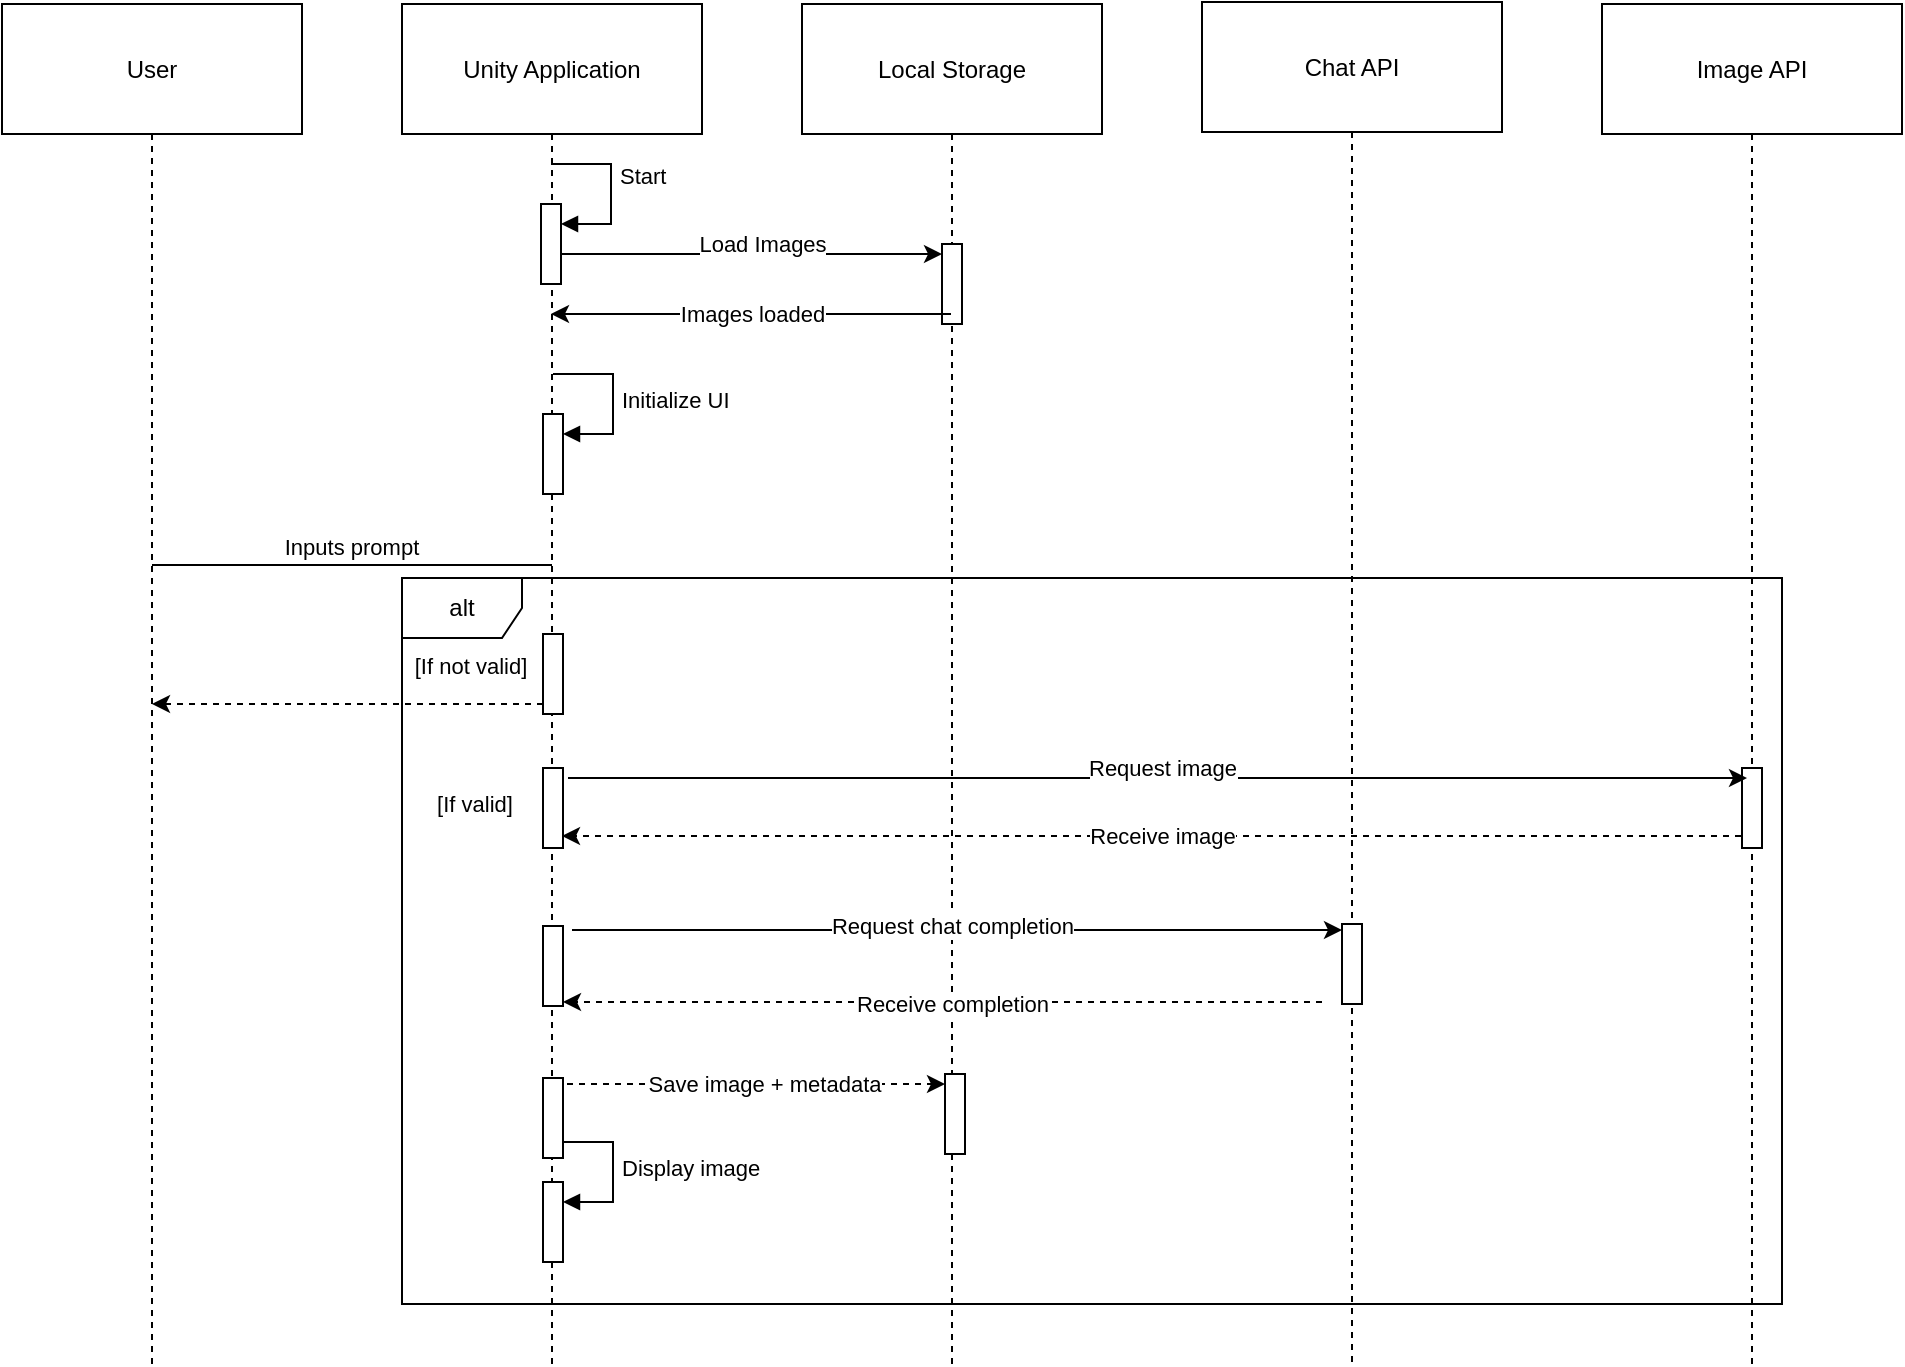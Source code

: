 <mxfile version="24.6.3" type="github">
  <diagram name="Side-1" id="yz6Vw2iaq-_fXURlhGz3">
    <mxGraphModel dx="1424" dy="2025" grid="1" gridSize="10" guides="1" tooltips="1" connect="1" arrows="1" fold="1" page="1" pageScale="1" pageWidth="827" pageHeight="1169" math="0" shadow="0">
      <root>
        <mxCell id="0" />
        <mxCell id="1" parent="0" />
        <mxCell id="2" value="User" style="shape=umlLifeline;perimeter=lifelinePerimeter;whiteSpace=wrap;container=1;dropTarget=0;collapsible=0;recursiveResize=0;outlineConnect=0;portConstraint=eastwest;newEdgeStyle={&quot;edgeStyle&quot;:&quot;elbowEdgeStyle&quot;,&quot;elbow&quot;:&quot;vertical&quot;,&quot;curved&quot;:0,&quot;rounded&quot;:0};size=65;" parent="1" vertex="1">
          <mxGeometry width="150" height="680" as="geometry" />
        </mxCell>
        <mxCell id="u5HD4lcB7NiAjP-5w02Q-15" value="&lt;div&gt;Load Images&lt;/div&gt;" style="edgeStyle=elbowEdgeStyle;rounded=0;orthogonalLoop=1;jettySize=auto;html=1;elbow=vertical;curved=0;entryX=0;entryY=0;entryDx=0;entryDy=5;entryPerimeter=0;" parent="1" source="3" target="u5HD4lcB7NiAjP-5w02Q-38" edge="1">
          <mxGeometry x="0.079" y="5" relative="1" as="geometry">
            <mxPoint x="300" y="130" as="sourcePoint" />
            <mxPoint x="460" y="130" as="targetPoint" />
            <mxPoint as="offset" />
          </mxGeometry>
        </mxCell>
        <mxCell id="3" value="Unity Application" style="shape=umlLifeline;perimeter=lifelinePerimeter;whiteSpace=wrap;container=1;dropTarget=0;collapsible=0;recursiveResize=0;outlineConnect=0;portConstraint=eastwest;newEdgeStyle={&quot;edgeStyle&quot;:&quot;elbowEdgeStyle&quot;,&quot;elbow&quot;:&quot;vertical&quot;,&quot;curved&quot;:0,&quot;rounded&quot;:0};size=65;" parent="1" vertex="1">
          <mxGeometry x="200" width="150" height="680" as="geometry" />
        </mxCell>
        <mxCell id="u5HD4lcB7NiAjP-5w02Q-22" value="" style="html=1;points=[[0,0,0,0,5],[0,1,0,0,-5],[1,0,0,0,5],[1,1,0,0,-5]];perimeter=orthogonalPerimeter;outlineConnect=0;targetShapes=umlLifeline;portConstraint=eastwest;newEdgeStyle={&quot;curved&quot;:0,&quot;rounded&quot;:0};" parent="3" vertex="1">
          <mxGeometry x="69.5" y="100" width="10" height="40" as="geometry" />
        </mxCell>
        <mxCell id="u5HD4lcB7NiAjP-5w02Q-23" value="&lt;div&gt;Start&lt;/div&gt;&lt;div&gt;&lt;br&gt;&lt;/div&gt;" style="html=1;align=left;spacingLeft=2;endArrow=block;rounded=0;edgeStyle=orthogonalEdgeStyle;curved=0;rounded=0;" parent="3" target="u5HD4lcB7NiAjP-5w02Q-22" edge="1">
          <mxGeometry relative="1" as="geometry">
            <mxPoint x="74.5" y="80" as="sourcePoint" />
            <Array as="points">
              <mxPoint x="104.5" y="110" />
            </Array>
          </mxGeometry>
        </mxCell>
        <mxCell id="4" value="Local Storage" style="shape=umlLifeline;perimeter=lifelinePerimeter;whiteSpace=wrap;container=1;dropTarget=0;collapsible=0;recursiveResize=0;outlineConnect=0;portConstraint=eastwest;newEdgeStyle={&quot;edgeStyle&quot;:&quot;elbowEdgeStyle&quot;,&quot;elbow&quot;:&quot;vertical&quot;,&quot;curved&quot;:0,&quot;rounded&quot;:0};size=65;" parent="1" vertex="1">
          <mxGeometry x="400" width="150" height="680" as="geometry" />
        </mxCell>
        <mxCell id="u5HD4lcB7NiAjP-5w02Q-38" value="" style="html=1;points=[[0,0,0,0,5],[0,1,0,0,-5],[1,0,0,0,5],[1,1,0,0,-5]];perimeter=orthogonalPerimeter;outlineConnect=0;targetShapes=umlLifeline;portConstraint=eastwest;newEdgeStyle={&quot;curved&quot;:0,&quot;rounded&quot;:0};" parent="4" vertex="1">
          <mxGeometry x="70" y="120" width="10" height="40" as="geometry" />
        </mxCell>
        <mxCell id="5" value="Chat API" style="shape=umlLifeline;perimeter=lifelinePerimeter;whiteSpace=wrap;container=1;dropTarget=0;collapsible=0;recursiveResize=0;outlineConnect=0;portConstraint=eastwest;newEdgeStyle={&quot;edgeStyle&quot;:&quot;elbowEdgeStyle&quot;,&quot;elbow&quot;:&quot;vertical&quot;,&quot;curved&quot;:0,&quot;rounded&quot;:0};size=65;" parent="1" vertex="1">
          <mxGeometry x="600" y="-1" width="150" height="681" as="geometry" />
        </mxCell>
        <mxCell id="u5HD4lcB7NiAjP-5w02Q-48" value="" style="html=1;points=[[0,0,0,0,5],[0,1,0,0,-5],[1,0,0,0,5],[1,1,0,0,-5]];perimeter=orthogonalPerimeter;outlineConnect=0;targetShapes=umlLifeline;portConstraint=eastwest;newEdgeStyle={&quot;curved&quot;:0,&quot;rounded&quot;:0};" parent="5" vertex="1">
          <mxGeometry x="70" y="461" width="10" height="40" as="geometry" />
        </mxCell>
        <mxCell id="6" value="Image API" style="shape=umlLifeline;perimeter=lifelinePerimeter;whiteSpace=wrap;container=1;dropTarget=0;collapsible=0;recursiveResize=0;outlineConnect=0;portConstraint=eastwest;newEdgeStyle={&quot;edgeStyle&quot;:&quot;elbowEdgeStyle&quot;,&quot;elbow&quot;:&quot;vertical&quot;,&quot;curved&quot;:0,&quot;rounded&quot;:0};size=65;" parent="1" vertex="1">
          <mxGeometry x="800" width="150" height="680" as="geometry" />
        </mxCell>
        <mxCell id="u5HD4lcB7NiAjP-5w02Q-35" value="" style="html=1;points=[[0,0,0,0,5],[0,1,0,0,-5],[1,0,0,0,5],[1,1,0,0,-5]];perimeter=orthogonalPerimeter;outlineConnect=0;targetShapes=umlLifeline;portConstraint=eastwest;newEdgeStyle={&quot;curved&quot;:0,&quot;rounded&quot;:0};" parent="6" vertex="1">
          <mxGeometry x="70" y="382" width="10" height="40" as="geometry" />
        </mxCell>
        <mxCell id="u5HD4lcB7NiAjP-5w02Q-18" value="Inputs prompt" style="verticalAlign=bottom;endArrow=block;edgeStyle=elbowEdgeStyle;elbow=vertical;curved=0;rounded=0;endArrow=none;" parent="1" edge="1">
          <mxGeometry relative="1" as="geometry">
            <Array as="points">
              <mxPoint x="185" y="280.5" />
            </Array>
            <mxPoint x="75" y="280.5" as="sourcePoint" />
            <mxPoint x="275" y="280.5" as="targetPoint" />
          </mxGeometry>
        </mxCell>
        <mxCell id="u5HD4lcB7NiAjP-5w02Q-24" value="Images loaded" style="edgeStyle=elbowEdgeStyle;rounded=0;orthogonalLoop=1;jettySize=auto;html=1;elbow=vertical;curved=0;" parent="1" edge="1">
          <mxGeometry relative="1" as="geometry">
            <mxPoint x="474.5" y="155" as="sourcePoint" />
            <mxPoint x="274.5" y="155" as="targetPoint" />
            <mxPoint as="offset" />
          </mxGeometry>
        </mxCell>
        <mxCell id="u5HD4lcB7NiAjP-5w02Q-31" value="" style="html=1;points=[[0,0,0,0,5],[0,1,0,0,-5],[1,0,0,0,5],[1,1,0,0,-5]];perimeter=orthogonalPerimeter;outlineConnect=0;targetShapes=umlLifeline;portConstraint=eastwest;newEdgeStyle={&quot;curved&quot;:0,&quot;rounded&quot;:0};" parent="1" vertex="1">
          <mxGeometry x="270.5" y="205" width="10" height="40" as="geometry" />
        </mxCell>
        <mxCell id="u5HD4lcB7NiAjP-5w02Q-32" value="Initialize UI" style="html=1;align=left;spacingLeft=2;endArrow=block;rounded=0;edgeStyle=orthogonalEdgeStyle;curved=0;rounded=0;" parent="1" target="u5HD4lcB7NiAjP-5w02Q-31" edge="1">
          <mxGeometry relative="1" as="geometry">
            <mxPoint x="275.5" y="185" as="sourcePoint" />
            <Array as="points">
              <mxPoint x="305.5" y="215" />
            </Array>
          </mxGeometry>
        </mxCell>
        <mxCell id="u5HD4lcB7NiAjP-5w02Q-33" value="alt" style="shape=umlFrame;whiteSpace=wrap;html=1;pointerEvents=0;" parent="1" vertex="1">
          <mxGeometry x="200" y="287" width="690" height="363" as="geometry" />
        </mxCell>
        <mxCell id="u5HD4lcB7NiAjP-5w02Q-37" value="" style="html=1;points=[[0,0,0,0,5],[0,1,0,0,-5],[1,0,0,0,5],[1,1,0,0,-5]];perimeter=orthogonalPerimeter;outlineConnect=0;targetShapes=umlLifeline;portConstraint=eastwest;newEdgeStyle={&quot;curved&quot;:0,&quot;rounded&quot;:0};" parent="1" vertex="1">
          <mxGeometry x="270.5" y="382" width="10" height="40" as="geometry" />
        </mxCell>
        <mxCell id="u5HD4lcB7NiAjP-5w02Q-39" value="" style="edgeStyle=elbowEdgeStyle;rounded=0;orthogonalLoop=1;jettySize=auto;html=1;elbow=vertical;curved=0;" parent="1" edge="1">
          <mxGeometry x="-0.045" y="10" relative="1" as="geometry">
            <mxPoint x="283" y="387" as="sourcePoint" />
            <mxPoint x="872.5" y="387" as="targetPoint" />
            <mxPoint as="offset" />
          </mxGeometry>
        </mxCell>
        <mxCell id="u5HD4lcB7NiAjP-5w02Q-41" value="Request image" style="edgeLabel;html=1;align=center;verticalAlign=middle;resizable=0;points=[];" parent="u5HD4lcB7NiAjP-5w02Q-39" vertex="1" connectable="0">
          <mxGeometry x="0.24" y="-5" relative="1" as="geometry">
            <mxPoint x="-69" y="-10" as="offset" />
          </mxGeometry>
        </mxCell>
        <mxCell id="u5HD4lcB7NiAjP-5w02Q-42" value="" style="html=1;points=[[0,0,0,0,5],[0,1,0,0,-5],[1,0,0,0,5],[1,1,0,0,-5]];perimeter=orthogonalPerimeter;outlineConnect=0;targetShapes=umlLifeline;portConstraint=eastwest;newEdgeStyle={&quot;curved&quot;:0,&quot;rounded&quot;:0};" parent="1" vertex="1">
          <mxGeometry x="270.5" y="315" width="10" height="40" as="geometry" />
        </mxCell>
        <mxCell id="u5HD4lcB7NiAjP-5w02Q-49" value="[If not valid]" style="edgeLabel;html=1;align=center;verticalAlign=middle;resizable=0;points=[];" parent="1" vertex="1" connectable="0">
          <mxGeometry x="234" y="331" as="geometry" />
        </mxCell>
        <mxCell id="u5HD4lcB7NiAjP-5w02Q-50" value="" style="edgeStyle=elbowEdgeStyle;rounded=0;orthogonalLoop=1;jettySize=auto;html=1;elbow=vertical;curved=0;dashed=1;" parent="1" target="2" edge="1">
          <mxGeometry x="-0.045" y="10" relative="1" as="geometry">
            <mxPoint x="270.5" y="350" as="sourcePoint" />
            <mxPoint x="881" y="350" as="targetPoint" />
            <mxPoint as="offset" />
          </mxGeometry>
        </mxCell>
        <mxCell id="u5HD4lcB7NiAjP-5w02Q-52" value="[If valid]" style="edgeLabel;html=1;align=center;verticalAlign=middle;resizable=0;points=[];" parent="1" vertex="1" connectable="0">
          <mxGeometry x="236" y="400" as="geometry" />
        </mxCell>
        <mxCell id="u5HD4lcB7NiAjP-5w02Q-53" value="" style="html=1;points=[[0,0,0,0,5],[0,1,0,0,-5],[1,0,0,0,5],[1,1,0,0,-5]];perimeter=orthogonalPerimeter;outlineConnect=0;targetShapes=umlLifeline;portConstraint=eastwest;newEdgeStyle={&quot;curved&quot;:0,&quot;rounded&quot;:0};" parent="1" vertex="1">
          <mxGeometry x="270.5" y="461" width="10" height="40" as="geometry" />
        </mxCell>
        <mxCell id="u5HD4lcB7NiAjP-5w02Q-54" value="" style="edgeStyle=elbowEdgeStyle;rounded=0;orthogonalLoop=1;jettySize=auto;html=1;elbow=vertical;curved=0;" parent="1" edge="1">
          <mxGeometry x="-0.045" y="10" relative="1" as="geometry">
            <mxPoint x="285" y="463" as="sourcePoint" />
            <mxPoint x="670" y="463" as="targetPoint" />
            <mxPoint as="offset" />
          </mxGeometry>
        </mxCell>
        <mxCell id="u5HD4lcB7NiAjP-5w02Q-55" value="Request chat completion" style="edgeLabel;html=1;align=center;verticalAlign=middle;resizable=0;points=[];" parent="u5HD4lcB7NiAjP-5w02Q-54" vertex="1" connectable="0">
          <mxGeometry x="0.24" y="-5" relative="1" as="geometry">
            <mxPoint x="-49" y="-7" as="offset" />
          </mxGeometry>
        </mxCell>
        <mxCell id="u5HD4lcB7NiAjP-5w02Q-56" value="" style="edgeStyle=elbowEdgeStyle;rounded=0;orthogonalLoop=1;jettySize=auto;html=1;elbow=vertical;curved=0;dashed=1;" parent="1" edge="1">
          <mxGeometry x="-0.045" y="10" relative="1" as="geometry">
            <mxPoint x="869.5" y="416" as="sourcePoint" />
            <mxPoint x="280" y="416" as="targetPoint" />
            <mxPoint as="offset" />
          </mxGeometry>
        </mxCell>
        <mxCell id="u5HD4lcB7NiAjP-5w02Q-57" value="Receive image" style="edgeLabel;html=1;align=center;verticalAlign=middle;resizable=0;points=[];" parent="u5HD4lcB7NiAjP-5w02Q-56" vertex="1" connectable="0">
          <mxGeometry x="0.24" y="-5" relative="1" as="geometry">
            <mxPoint x="76" y="5" as="offset" />
          </mxGeometry>
        </mxCell>
        <mxCell id="u5HD4lcB7NiAjP-5w02Q-60" value="" style="edgeStyle=elbowEdgeStyle;rounded=0;orthogonalLoop=1;jettySize=auto;html=1;elbow=vertical;curved=0;dashed=1;" parent="1" edge="1">
          <mxGeometry x="-0.045" y="10" relative="1" as="geometry">
            <mxPoint x="660" y="499" as="sourcePoint" />
            <mxPoint x="280.5" y="499" as="targetPoint" />
            <mxPoint as="offset" />
          </mxGeometry>
        </mxCell>
        <mxCell id="u5HD4lcB7NiAjP-5w02Q-61" value="Receive completion" style="edgeLabel;html=1;align=center;verticalAlign=middle;resizable=0;points=[];" parent="u5HD4lcB7NiAjP-5w02Q-60" vertex="1" connectable="0">
          <mxGeometry x="0.24" y="-5" relative="1" as="geometry">
            <mxPoint x="50" y="6" as="offset" />
          </mxGeometry>
        </mxCell>
        <mxCell id="u5HD4lcB7NiAjP-5w02Q-71" value="" style="html=1;points=[[0,0,0,0,5],[0,1,0,0,-5],[1,0,0,0,5],[1,1,0,0,-5]];perimeter=orthogonalPerimeter;outlineConnect=0;targetShapes=umlLifeline;portConstraint=eastwest;newEdgeStyle={&quot;curved&quot;:0,&quot;rounded&quot;:0};" parent="1" vertex="1">
          <mxGeometry x="270.5" y="589" width="10" height="40" as="geometry" />
        </mxCell>
        <mxCell id="u5HD4lcB7NiAjP-5w02Q-72" value="Display image" style="html=1;align=left;spacingLeft=2;endArrow=block;rounded=0;edgeStyle=orthogonalEdgeStyle;curved=0;rounded=0;" parent="1" target="u5HD4lcB7NiAjP-5w02Q-71" edge="1">
          <mxGeometry relative="1" as="geometry">
            <mxPoint x="275.5" y="569" as="sourcePoint" />
            <Array as="points">
              <mxPoint x="305.5" y="599" />
            </Array>
          </mxGeometry>
        </mxCell>
        <mxCell id="u5HD4lcB7NiAjP-5w02Q-73" value="Save image + metadata" style="edgeStyle=elbowEdgeStyle;rounded=0;orthogonalLoop=1;jettySize=auto;html=1;elbow=vertical;curved=0;entryX=0;entryY=0;entryDx=0;entryDy=5;entryPerimeter=0;dashed=1;" parent="1" edge="1">
          <mxGeometry x="0.061" relative="1" as="geometry">
            <mxPoint x="276.5" y="540" as="sourcePoint" />
            <mxPoint x="471.5" y="540" as="targetPoint" />
            <mxPoint x="1" as="offset" />
          </mxGeometry>
        </mxCell>
        <mxCell id="u5HD4lcB7NiAjP-5w02Q-74" value="" style="html=1;points=[[0,0,0,0,5],[0,1,0,0,-5],[1,0,0,0,5],[1,1,0,0,-5]];perimeter=orthogonalPerimeter;outlineConnect=0;targetShapes=umlLifeline;portConstraint=eastwest;newEdgeStyle={&quot;curved&quot;:0,&quot;rounded&quot;:0};" parent="1" vertex="1">
          <mxGeometry x="471.5" y="535" width="10" height="40" as="geometry" />
        </mxCell>
        <mxCell id="u5HD4lcB7NiAjP-5w02Q-75" value="" style="html=1;points=[[0,0,0,0,5],[0,1,0,0,-5],[1,0,0,0,5],[1,1,0,0,-5]];perimeter=orthogonalPerimeter;outlineConnect=0;targetShapes=umlLifeline;portConstraint=eastwest;newEdgeStyle={&quot;curved&quot;:0,&quot;rounded&quot;:0};" parent="1" vertex="1">
          <mxGeometry x="270.5" y="537" width="10" height="40" as="geometry" />
        </mxCell>
      </root>
    </mxGraphModel>
  </diagram>
</mxfile>
